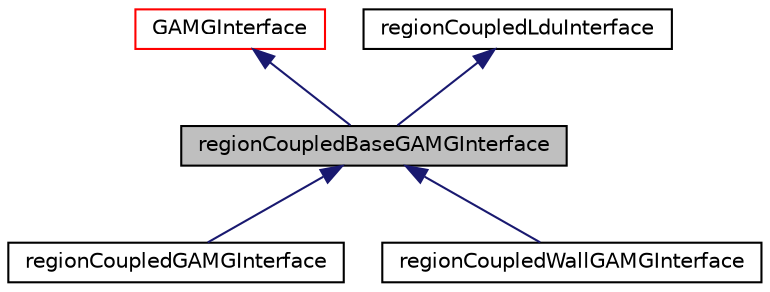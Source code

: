 digraph "regionCoupledBaseGAMGInterface"
{
  bgcolor="transparent";
  edge [fontname="Helvetica",fontsize="10",labelfontname="Helvetica",labelfontsize="10"];
  node [fontname="Helvetica",fontsize="10",shape=record];
  Node1 [label="regionCoupledBaseGAMGInterface",height=0.2,width=0.4,color="black", fillcolor="grey75", style="filled", fontcolor="black"];
  Node2 -> Node1 [dir="back",color="midnightblue",fontsize="10",style="solid",fontname="Helvetica"];
  Node2 [label="GAMGInterface",height=0.2,width=0.4,color="red",URL="$a00910.html",tooltip="Abstract base class for GAMG agglomerated interfaces. "];
  Node3 -> Node1 [dir="back",color="midnightblue",fontsize="10",style="solid",fontname="Helvetica"];
  Node3 [label="regionCoupledLduInterface",height=0.2,width=0.4,color="black",URL="$a02170.html",tooltip="An abstract base class for region coupled interfaces. "];
  Node1 -> Node4 [dir="back",color="midnightblue",fontsize="10",style="solid",fontname="Helvetica"];
  Node4 [label="regionCoupledGAMGInterface",height=0.2,width=0.4,color="black",URL="$a02168.html",tooltip="GAMG agglomerated coupled region interface. "];
  Node1 -> Node5 [dir="back",color="midnightblue",fontsize="10",style="solid",fontname="Helvetica"];
  Node5 [label="regionCoupledWallGAMGInterface",height=0.2,width=0.4,color="black",URL="$a02174.html",tooltip="GAMG agglomerated coupled region interface. "];
}
